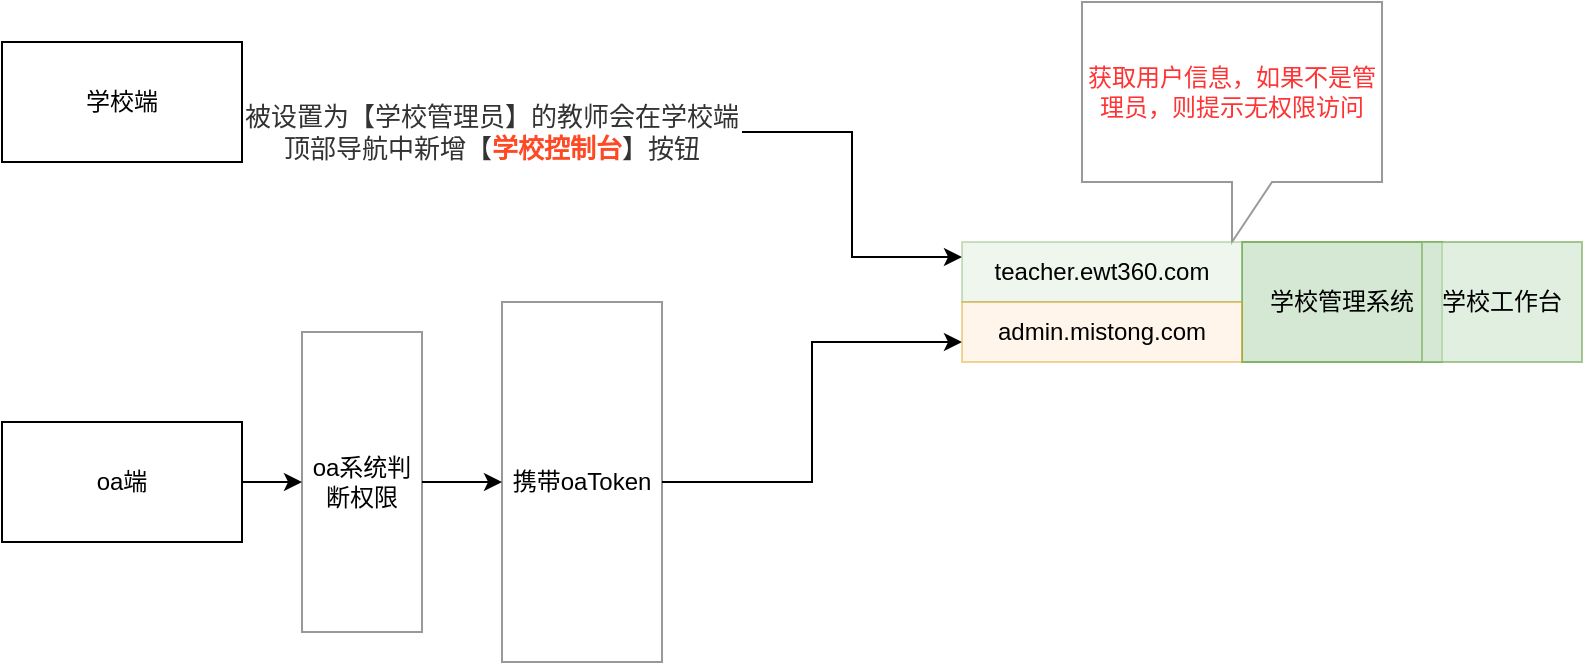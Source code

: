 <mxfile version="15.2.9" type="github">
  <diagram id="dv2QtuWtAXCM198p0LFP" name="Page-1">
    <mxGraphModel dx="1038" dy="523" grid="1" gridSize="10" guides="1" tooltips="1" connect="1" arrows="1" fold="1" page="1" pageScale="1" pageWidth="827" pageHeight="1169" math="0" shadow="0">
      <root>
        <mxCell id="0" />
        <mxCell id="1" parent="0" />
        <mxCell id="evyOM6vPQMrZivS5_X6k-1" value="学校端" style="rounded=0;whiteSpace=wrap;html=1;" vertex="1" parent="1">
          <mxGeometry x="20" y="140" width="120" height="60" as="geometry" />
        </mxCell>
        <mxCell id="evyOM6vPQMrZivS5_X6k-18" style="edgeStyle=orthogonalEdgeStyle;rounded=0;orthogonalLoop=1;jettySize=auto;html=1;" edge="1" parent="1" source="evyOM6vPQMrZivS5_X6k-2" target="evyOM6vPQMrZivS5_X6k-19">
          <mxGeometry relative="1" as="geometry">
            <mxPoint x="170" y="360" as="targetPoint" />
          </mxGeometry>
        </mxCell>
        <mxCell id="evyOM6vPQMrZivS5_X6k-2" value="oa端" style="rounded=0;whiteSpace=wrap;html=1;" vertex="1" parent="1">
          <mxGeometry x="20" y="330" width="120" height="60" as="geometry" />
        </mxCell>
        <mxCell id="evyOM6vPQMrZivS5_X6k-11" style="edgeStyle=orthogonalEdgeStyle;rounded=0;orthogonalLoop=1;jettySize=auto;html=1;entryX=0;entryY=0.25;entryDx=0;entryDy=0;" edge="1" parent="1" source="evyOM6vPQMrZivS5_X6k-6" target="evyOM6vPQMrZivS5_X6k-29">
          <mxGeometry relative="1" as="geometry">
            <mxPoint x="414" y="185" as="targetPoint" />
          </mxGeometry>
        </mxCell>
        <mxCell id="evyOM6vPQMrZivS5_X6k-6" value="&lt;span style=&quot;font-size: 13px ; text-align: left&quot;&gt;&lt;font color=&quot;#333333&quot;&gt;被设置为【学校管理员】的教师会在学校端顶部导航中新增【&lt;/font&gt;&lt;b&gt;&lt;font color=&quot;#ff4824&quot;&gt;学校控制台&lt;/font&gt;&lt;/b&gt;&lt;font color=&quot;#333333&quot;&gt;】按钮&lt;/font&gt;&lt;/span&gt;" style="text;html=1;strokeColor=none;fillColor=none;align=center;verticalAlign=middle;whiteSpace=wrap;rounded=0;" vertex="1" parent="1">
          <mxGeometry x="140" y="180" width="250" height="10" as="geometry" />
        </mxCell>
        <mxCell id="evyOM6vPQMrZivS5_X6k-4" value="学校管理系统" style="rounded=0;whiteSpace=wrap;html=1;fillColor=#d5e8d4;strokeColor=#82b366;" vertex="1" parent="1">
          <mxGeometry x="640" y="240" width="100" height="60" as="geometry" />
        </mxCell>
        <mxCell id="evyOM6vPQMrZivS5_X6k-15" value="&lt;font color=&quot;#ff3333&quot;&gt;获取用户信息，如果不是管理员，则提示无权限访问&lt;/font&gt;" style="shape=callout;whiteSpace=wrap;html=1;perimeter=calloutPerimeter;opacity=40;" vertex="1" parent="1">
          <mxGeometry x="560" y="120" width="150" height="120" as="geometry" />
        </mxCell>
        <mxCell id="evyOM6vPQMrZivS5_X6k-20" style="edgeStyle=orthogonalEdgeStyle;rounded=0;orthogonalLoop=1;jettySize=auto;html=1;" edge="1" parent="1" source="evyOM6vPQMrZivS5_X6k-19" target="evyOM6vPQMrZivS5_X6k-21">
          <mxGeometry relative="1" as="geometry">
            <mxPoint x="260" y="360" as="targetPoint" />
          </mxGeometry>
        </mxCell>
        <mxCell id="evyOM6vPQMrZivS5_X6k-19" value="oa系统判断权限" style="rounded=0;whiteSpace=wrap;html=1;opacity=40;" vertex="1" parent="1">
          <mxGeometry x="170" y="285" width="60" height="150" as="geometry" />
        </mxCell>
        <mxCell id="evyOM6vPQMrZivS5_X6k-23" style="edgeStyle=orthogonalEdgeStyle;rounded=0;orthogonalLoop=1;jettySize=auto;html=1;entryX=0;entryY=0.667;entryDx=0;entryDy=0;entryPerimeter=0;" edge="1" parent="1" source="evyOM6vPQMrZivS5_X6k-21" target="evyOM6vPQMrZivS5_X6k-30">
          <mxGeometry relative="1" as="geometry">
            <mxPoint x="414" y="360" as="targetPoint" />
          </mxGeometry>
        </mxCell>
        <mxCell id="evyOM6vPQMrZivS5_X6k-21" value="携带oaToken" style="rounded=0;whiteSpace=wrap;html=1;opacity=40;" vertex="1" parent="1">
          <mxGeometry x="270" y="270" width="80" height="180" as="geometry" />
        </mxCell>
        <mxCell id="evyOM6vPQMrZivS5_X6k-29" value="teacher.ewt360.com" style="rounded=0;whiteSpace=wrap;html=1;opacity=40;fillColor=#d5e8d4;strokeColor=#82b366;" vertex="1" parent="1">
          <mxGeometry x="500" y="240" width="140" height="30" as="geometry" />
        </mxCell>
        <mxCell id="evyOM6vPQMrZivS5_X6k-30" value="admin.mistong.com" style="rounded=0;whiteSpace=wrap;html=1;opacity=40;fillColor=#ffe6cc;strokeColor=#d79b00;" vertex="1" parent="1">
          <mxGeometry x="500" y="270" width="140" height="30" as="geometry" />
        </mxCell>
        <mxCell id="evyOM6vPQMrZivS5_X6k-31" value="学校工作台" style="rounded=0;whiteSpace=wrap;html=1;fillColor=#d5e8d4;strokeColor=#82b366;opacity=70;" vertex="1" parent="1">
          <mxGeometry x="730" y="240" width="80" height="60" as="geometry" />
        </mxCell>
      </root>
    </mxGraphModel>
  </diagram>
</mxfile>
